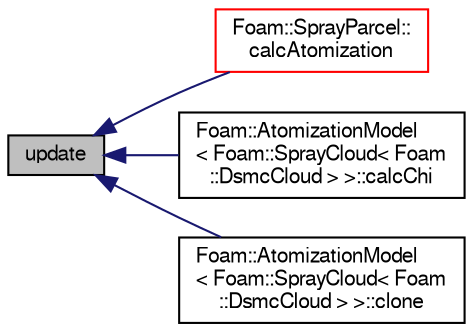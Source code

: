digraph "update"
{
  bgcolor="transparent";
  edge [fontname="FreeSans",fontsize="10",labelfontname="FreeSans",labelfontsize="10"];
  node [fontname="FreeSans",fontsize="10",shape=record];
  rankdir="LR";
  Node41 [label="update",height=0.2,width=0.4,color="black", fillcolor="grey75", style="filled", fontcolor="black"];
  Node41 -> Node42 [dir="back",color="midnightblue",fontsize="10",style="solid",fontname="FreeSans"];
  Node42 [label="Foam::SprayParcel::\lcalcAtomization",height=0.2,width=0.4,color="red",URL="$a24534.html#a56afb8fb801bc0e2fc6afa3eb81d2cf2",tooltip="Correct parcel properties according to atomization model. "];
  Node41 -> Node48 [dir="back",color="midnightblue",fontsize="10",style="solid",fontname="FreeSans"];
  Node48 [label="Foam::AtomizationModel\l\< Foam::SprayCloud\< Foam\l::DsmcCloud \> \>::calcChi",height=0.2,width=0.4,color="black",URL="$a24522.html#a614269e8e32e3643b889d1c1df04b1f7",tooltip="flag to indicate if chi needs to be calculated "];
  Node41 -> Node49 [dir="back",color="midnightblue",fontsize="10",style="solid",fontname="FreeSans"];
  Node49 [label="Foam::AtomizationModel\l\< Foam::SprayCloud\< Foam\l::DsmcCloud \> \>::clone",height=0.2,width=0.4,color="black",URL="$a24522.html#a3c5dc41485f2037aa988d99e90266e94",tooltip="Construct and return a clone. "];
}
